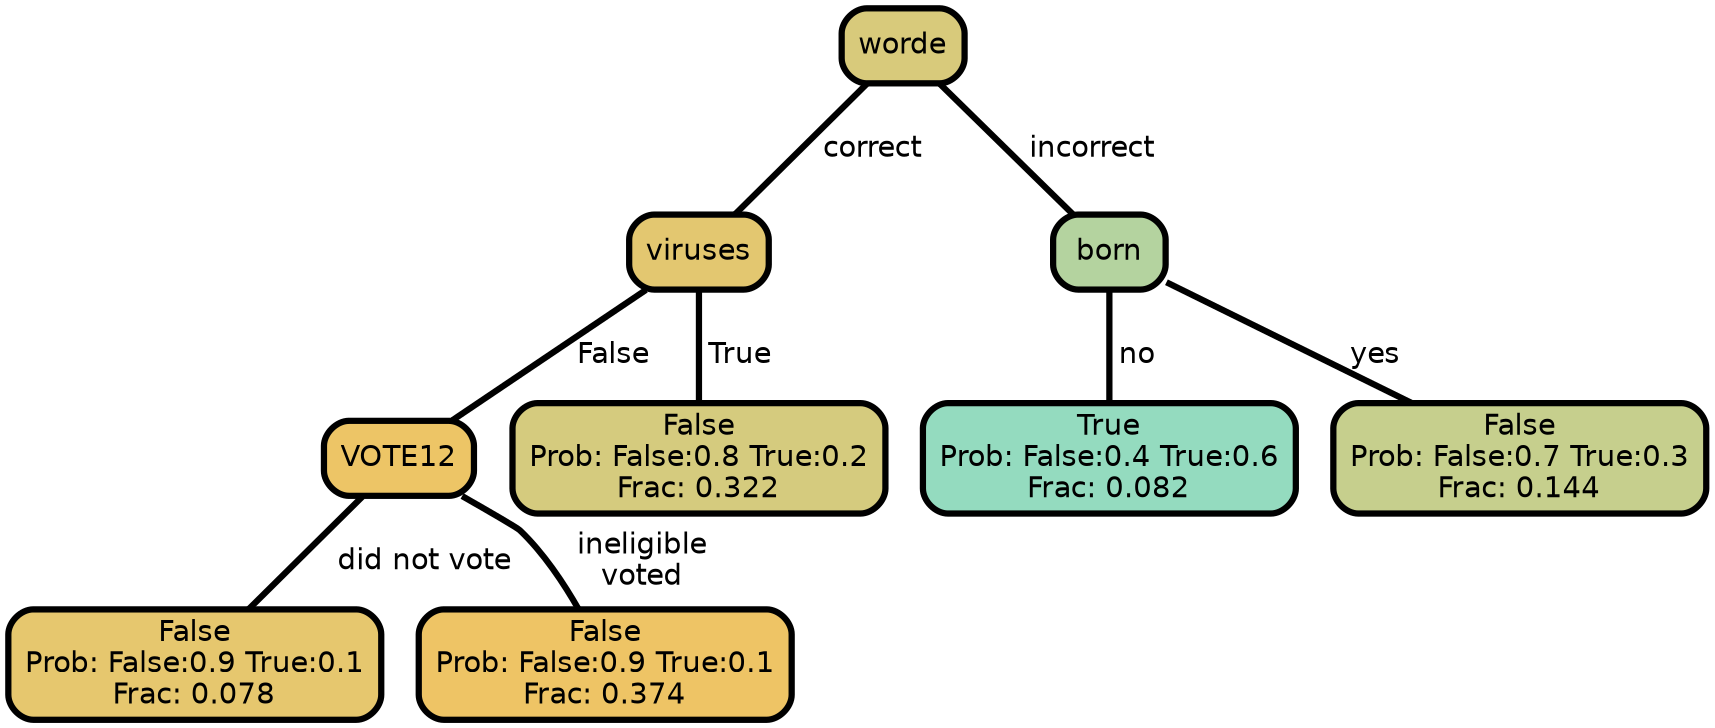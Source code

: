 graph Tree {
node [shape=box, style="filled, rounded",color="black",penwidth="3",fontcolor="black",                 fontname=helvetica] ;
graph [ranksep="0 equally", splines=straight,                 bgcolor=transparent, dpi=200] ;
edge [fontname=helvetica, color=black] ;
0 [label="False
Prob: False:0.9 True:0.1
Frac: 0.078", fillcolor="#e6c76e"] ;
1 [label="VOTE12", fillcolor="#edc566"] ;
2 [label="False
Prob: False:0.9 True:0.1
Frac: 0.374", fillcolor="#eec465"] ;
3 [label="viruses", fillcolor="#e3c770"] ;
4 [label="False
Prob: False:0.8 True:0.2
Frac: 0.322", fillcolor="#d5cb7e"] ;
5 [label="worde", fillcolor="#d8ca7b"] ;
6 [label="True
Prob: False:0.4 True:0.6
Frac: 0.082", fillcolor="#94dbbf"] ;
7 [label="born", fillcolor="#b4d39f"] ;
8 [label="False
Prob: False:0.7 True:0.3
Frac: 0.144", fillcolor="#c6cf8d"] ;
1 -- 0 [label=" did not vote",penwidth=3] ;
1 -- 2 [label=" ineligible\n voted",penwidth=3] ;
3 -- 1 [label=" False",penwidth=3] ;
3 -- 4 [label=" True",penwidth=3] ;
5 -- 3 [label=" correct",penwidth=3] ;
5 -- 7 [label=" incorrect",penwidth=3] ;
7 -- 6 [label=" no",penwidth=3] ;
7 -- 8 [label=" yes",penwidth=3] ;
{rank = same;}}